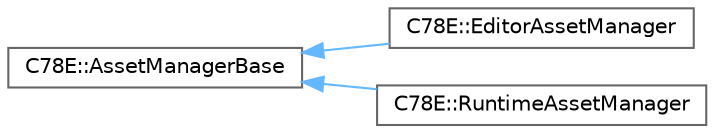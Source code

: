 digraph "Graphical Class Hierarchy"
{
 // LATEX_PDF_SIZE
  bgcolor="transparent";
  edge [fontname=Helvetica,fontsize=10,labelfontname=Helvetica,labelfontsize=10];
  node [fontname=Helvetica,fontsize=10,shape=box,height=0.2,width=0.4];
  rankdir="LR";
  Node0 [id="Node000000",label="C78E::AssetManagerBase",height=0.2,width=0.4,color="grey40", fillcolor="white", style="filled",URL="$d7/d2c/class_c78_e_1_1_asset_manager_base.html",tooltip=" "];
  Node0 -> Node1 [id="edge15_Node000000_Node000001",dir="back",color="steelblue1",style="solid",tooltip=" "];
  Node1 [id="Node000001",label="C78E::EditorAssetManager",height=0.2,width=0.4,color="grey40", fillcolor="white", style="filled",URL="$d0/ddf/class_c78_e_1_1_editor_asset_manager.html",tooltip=" "];
  Node0 -> Node2 [id="edge16_Node000000_Node000002",dir="back",color="steelblue1",style="solid",tooltip=" "];
  Node2 [id="Node000002",label="C78E::RuntimeAssetManager",height=0.2,width=0.4,color="grey40", fillcolor="white", style="filled",URL="$d5/de7/class_c78_e_1_1_runtime_asset_manager.html",tooltip=" "];
}
